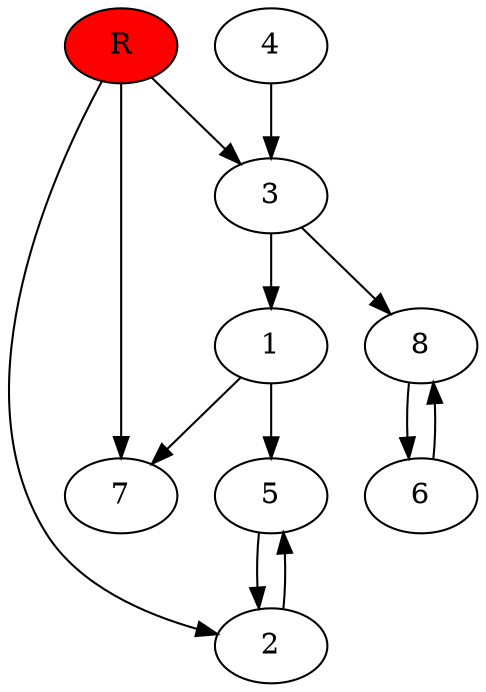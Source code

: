 digraph prb11294 {
	1
	2
	3
	4
	5
	6
	7
	8
	R [fillcolor="#ff0000" style=filled]
	1 -> 5
	1 -> 7
	2 -> 5
	3 -> 1
	3 -> 8
	4 -> 3
	5 -> 2
	6 -> 8
	8 -> 6
	R -> 2
	R -> 3
	R -> 7
}
